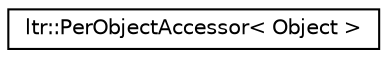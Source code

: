 digraph G
{
  edge [fontname="Helvetica",fontsize="10",labelfontname="Helvetica",labelfontsize="10"];
  node [fontname="Helvetica",fontsize="10",shape=record];
  rankdir="LR";
  Node1 [label="ltr::PerObjectAccessor\< Object \>",height=0.2,width=0.4,color="black", fillcolor="white", style="filled",URL="$classltr_1_1_per_object_accessor_3_01_object_01_4.html"];
}
